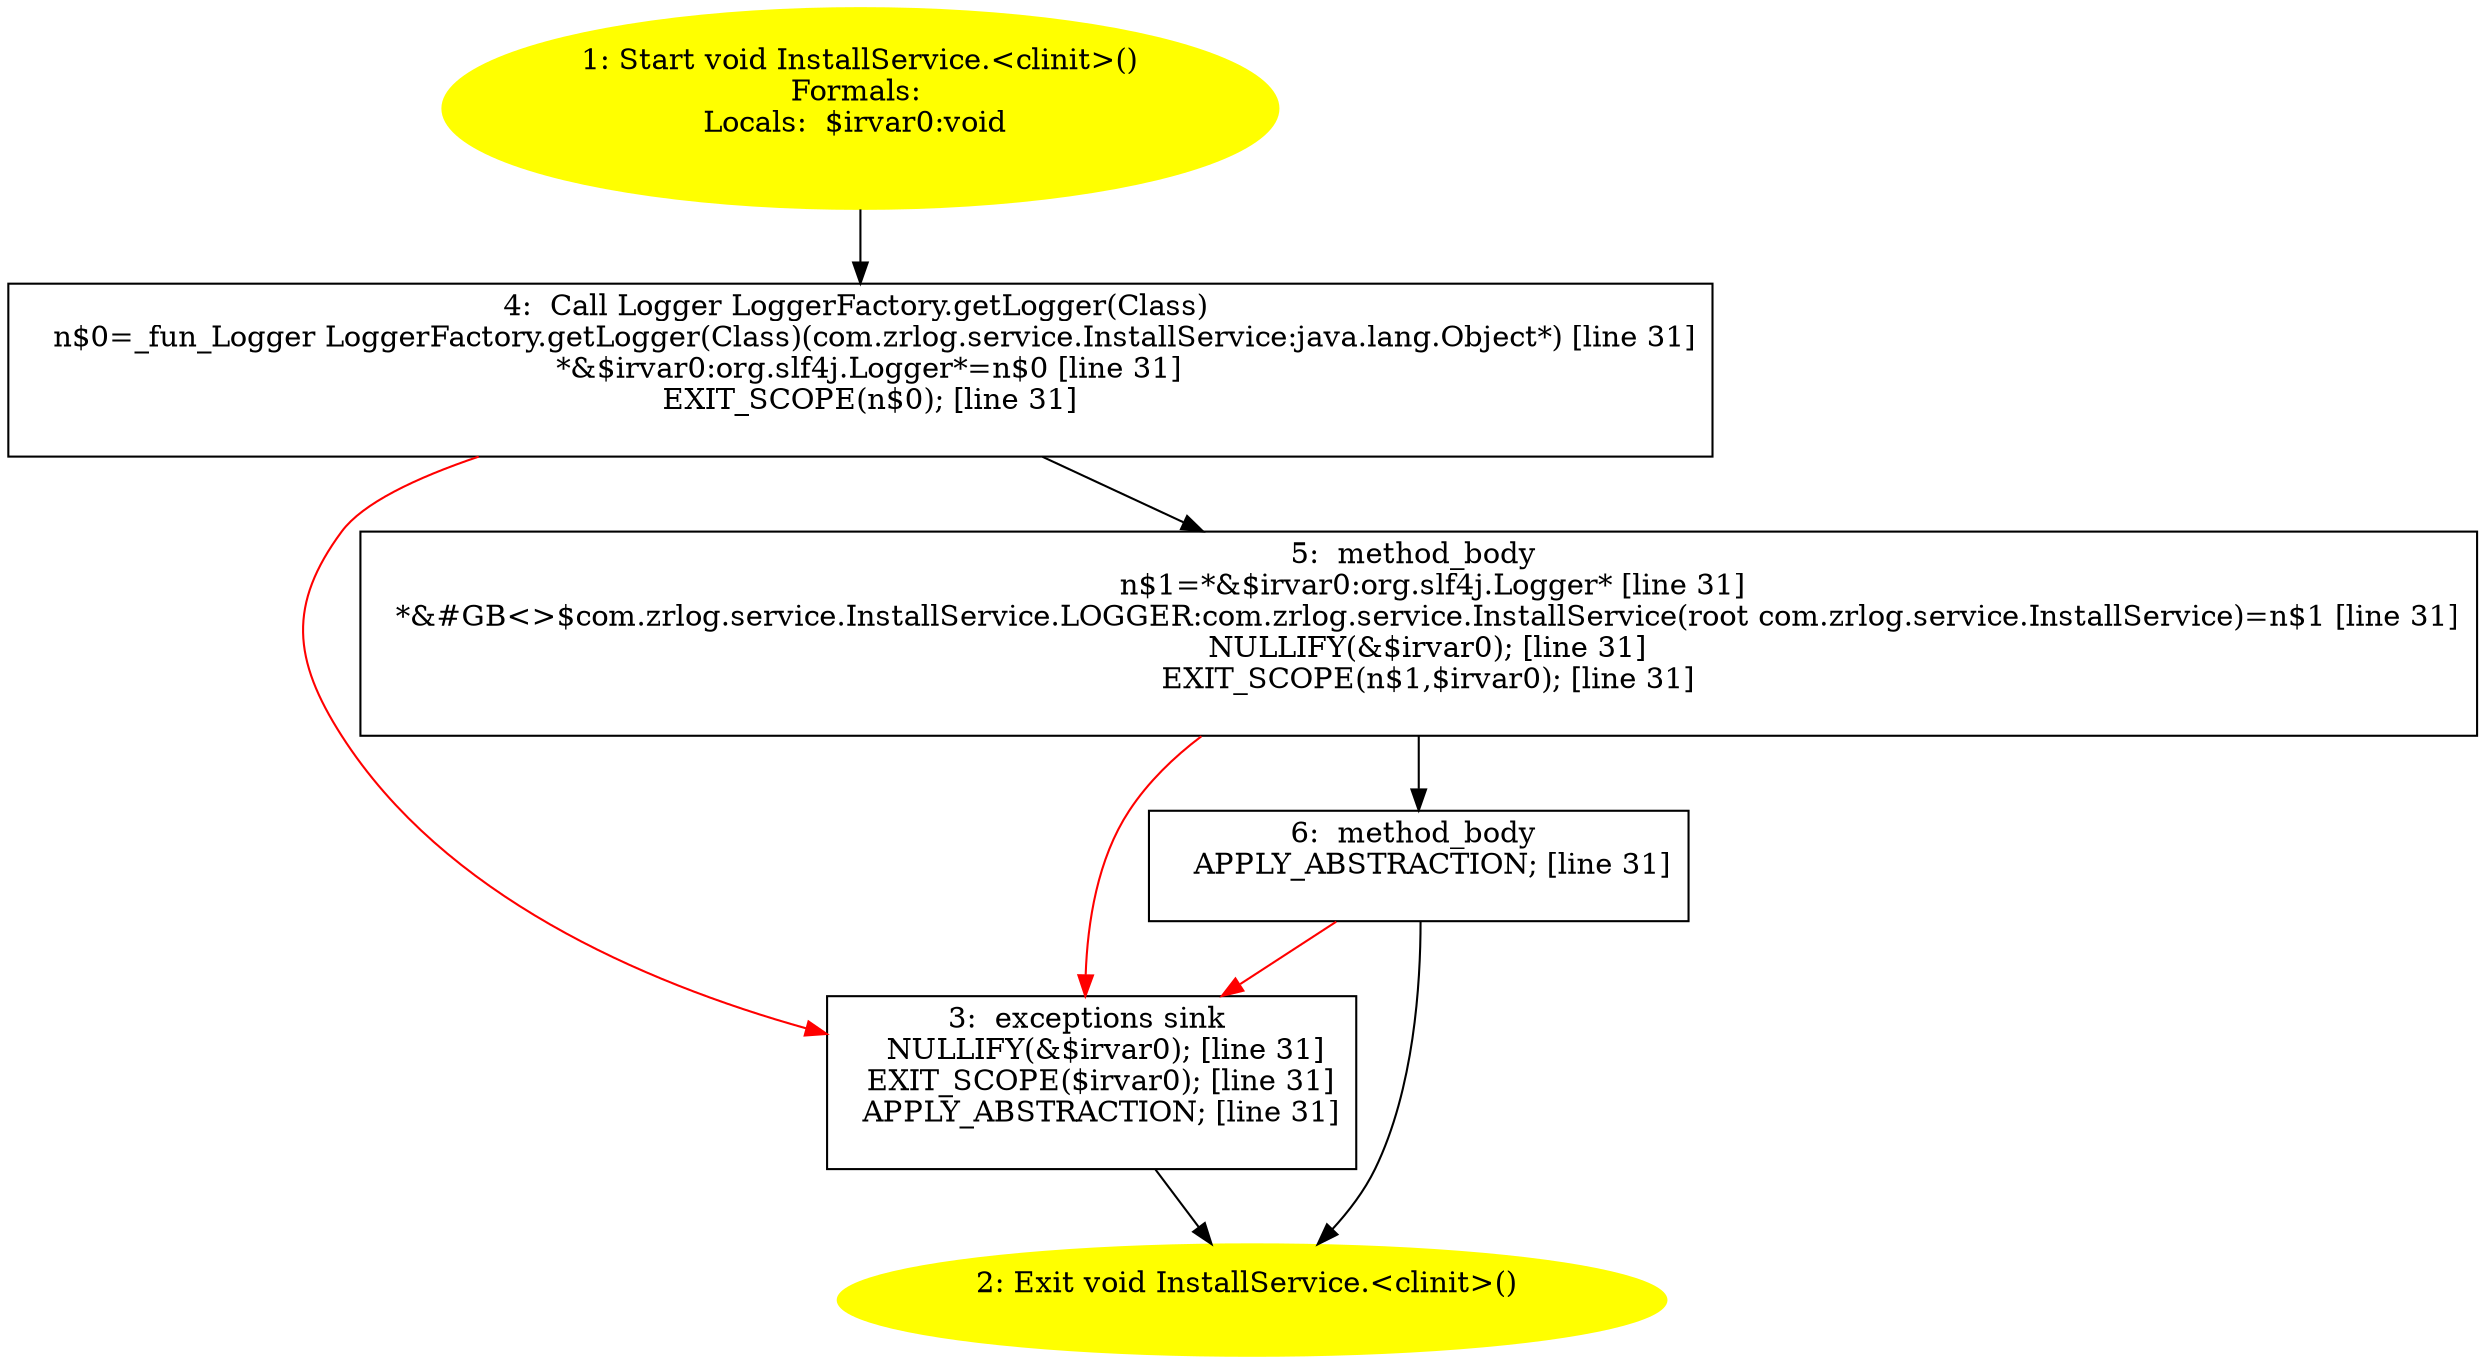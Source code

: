 /* @generated */
digraph cfg {
"com.zrlog.service.InstallService.<clinit>():void.d7dd2bac61a0348bb3321a60a943e041_1" [label="1: Start void InstallService.<clinit>()\nFormals: \nLocals:  $irvar0:void \n  " color=yellow style=filled]
	

	 "com.zrlog.service.InstallService.<clinit>():void.d7dd2bac61a0348bb3321a60a943e041_1" -> "com.zrlog.service.InstallService.<clinit>():void.d7dd2bac61a0348bb3321a60a943e041_4" ;
"com.zrlog.service.InstallService.<clinit>():void.d7dd2bac61a0348bb3321a60a943e041_2" [label="2: Exit void InstallService.<clinit>() \n  " color=yellow style=filled]
	

"com.zrlog.service.InstallService.<clinit>():void.d7dd2bac61a0348bb3321a60a943e041_3" [label="3:  exceptions sink \n   NULLIFY(&$irvar0); [line 31]\n  EXIT_SCOPE($irvar0); [line 31]\n  APPLY_ABSTRACTION; [line 31]\n " shape="box"]
	

	 "com.zrlog.service.InstallService.<clinit>():void.d7dd2bac61a0348bb3321a60a943e041_3" -> "com.zrlog.service.InstallService.<clinit>():void.d7dd2bac61a0348bb3321a60a943e041_2" ;
"com.zrlog.service.InstallService.<clinit>():void.d7dd2bac61a0348bb3321a60a943e041_4" [label="4:  Call Logger LoggerFactory.getLogger(Class) \n   n$0=_fun_Logger LoggerFactory.getLogger(Class)(com.zrlog.service.InstallService:java.lang.Object*) [line 31]\n  *&$irvar0:org.slf4j.Logger*=n$0 [line 31]\n  EXIT_SCOPE(n$0); [line 31]\n " shape="box"]
	

	 "com.zrlog.service.InstallService.<clinit>():void.d7dd2bac61a0348bb3321a60a943e041_4" -> "com.zrlog.service.InstallService.<clinit>():void.d7dd2bac61a0348bb3321a60a943e041_5" ;
	 "com.zrlog.service.InstallService.<clinit>():void.d7dd2bac61a0348bb3321a60a943e041_4" -> "com.zrlog.service.InstallService.<clinit>():void.d7dd2bac61a0348bb3321a60a943e041_3" [color="red" ];
"com.zrlog.service.InstallService.<clinit>():void.d7dd2bac61a0348bb3321a60a943e041_5" [label="5:  method_body \n   n$1=*&$irvar0:org.slf4j.Logger* [line 31]\n  *&#GB<>$com.zrlog.service.InstallService.LOGGER:com.zrlog.service.InstallService(root com.zrlog.service.InstallService)=n$1 [line 31]\n  NULLIFY(&$irvar0); [line 31]\n  EXIT_SCOPE(n$1,$irvar0); [line 31]\n " shape="box"]
	

	 "com.zrlog.service.InstallService.<clinit>():void.d7dd2bac61a0348bb3321a60a943e041_5" -> "com.zrlog.service.InstallService.<clinit>():void.d7dd2bac61a0348bb3321a60a943e041_6" ;
	 "com.zrlog.service.InstallService.<clinit>():void.d7dd2bac61a0348bb3321a60a943e041_5" -> "com.zrlog.service.InstallService.<clinit>():void.d7dd2bac61a0348bb3321a60a943e041_3" [color="red" ];
"com.zrlog.service.InstallService.<clinit>():void.d7dd2bac61a0348bb3321a60a943e041_6" [label="6:  method_body \n   APPLY_ABSTRACTION; [line 31]\n " shape="box"]
	

	 "com.zrlog.service.InstallService.<clinit>():void.d7dd2bac61a0348bb3321a60a943e041_6" -> "com.zrlog.service.InstallService.<clinit>():void.d7dd2bac61a0348bb3321a60a943e041_2" ;
	 "com.zrlog.service.InstallService.<clinit>():void.d7dd2bac61a0348bb3321a60a943e041_6" -> "com.zrlog.service.InstallService.<clinit>():void.d7dd2bac61a0348bb3321a60a943e041_3" [color="red" ];
}
